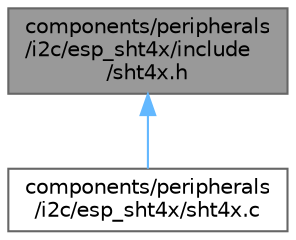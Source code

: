 digraph "components/peripherals/i2c/esp_sht4x/include/sht4x.h"
{
 // LATEX_PDF_SIZE
  bgcolor="transparent";
  edge [fontname=Helvetica,fontsize=10,labelfontname=Helvetica,labelfontsize=10];
  node [fontname=Helvetica,fontsize=10,shape=box,height=0.2,width=0.4];
  Node1 [id="Node000001",label="components/peripherals\l/i2c/esp_sht4x/include\l/sht4x.h",height=0.2,width=0.4,color="gray40", fillcolor="grey60", style="filled", fontcolor="black",tooltip=" "];
  Node1 -> Node2 [id="edge1_Node000001_Node000002",dir="back",color="steelblue1",style="solid",tooltip=" "];
  Node2 [id="Node000002",label="components/peripherals\l/i2c/esp_sht4x/sht4x.c",height=0.2,width=0.4,color="grey40", fillcolor="white", style="filled",URL="$sht4x_8c.html",tooltip=" "];
}
